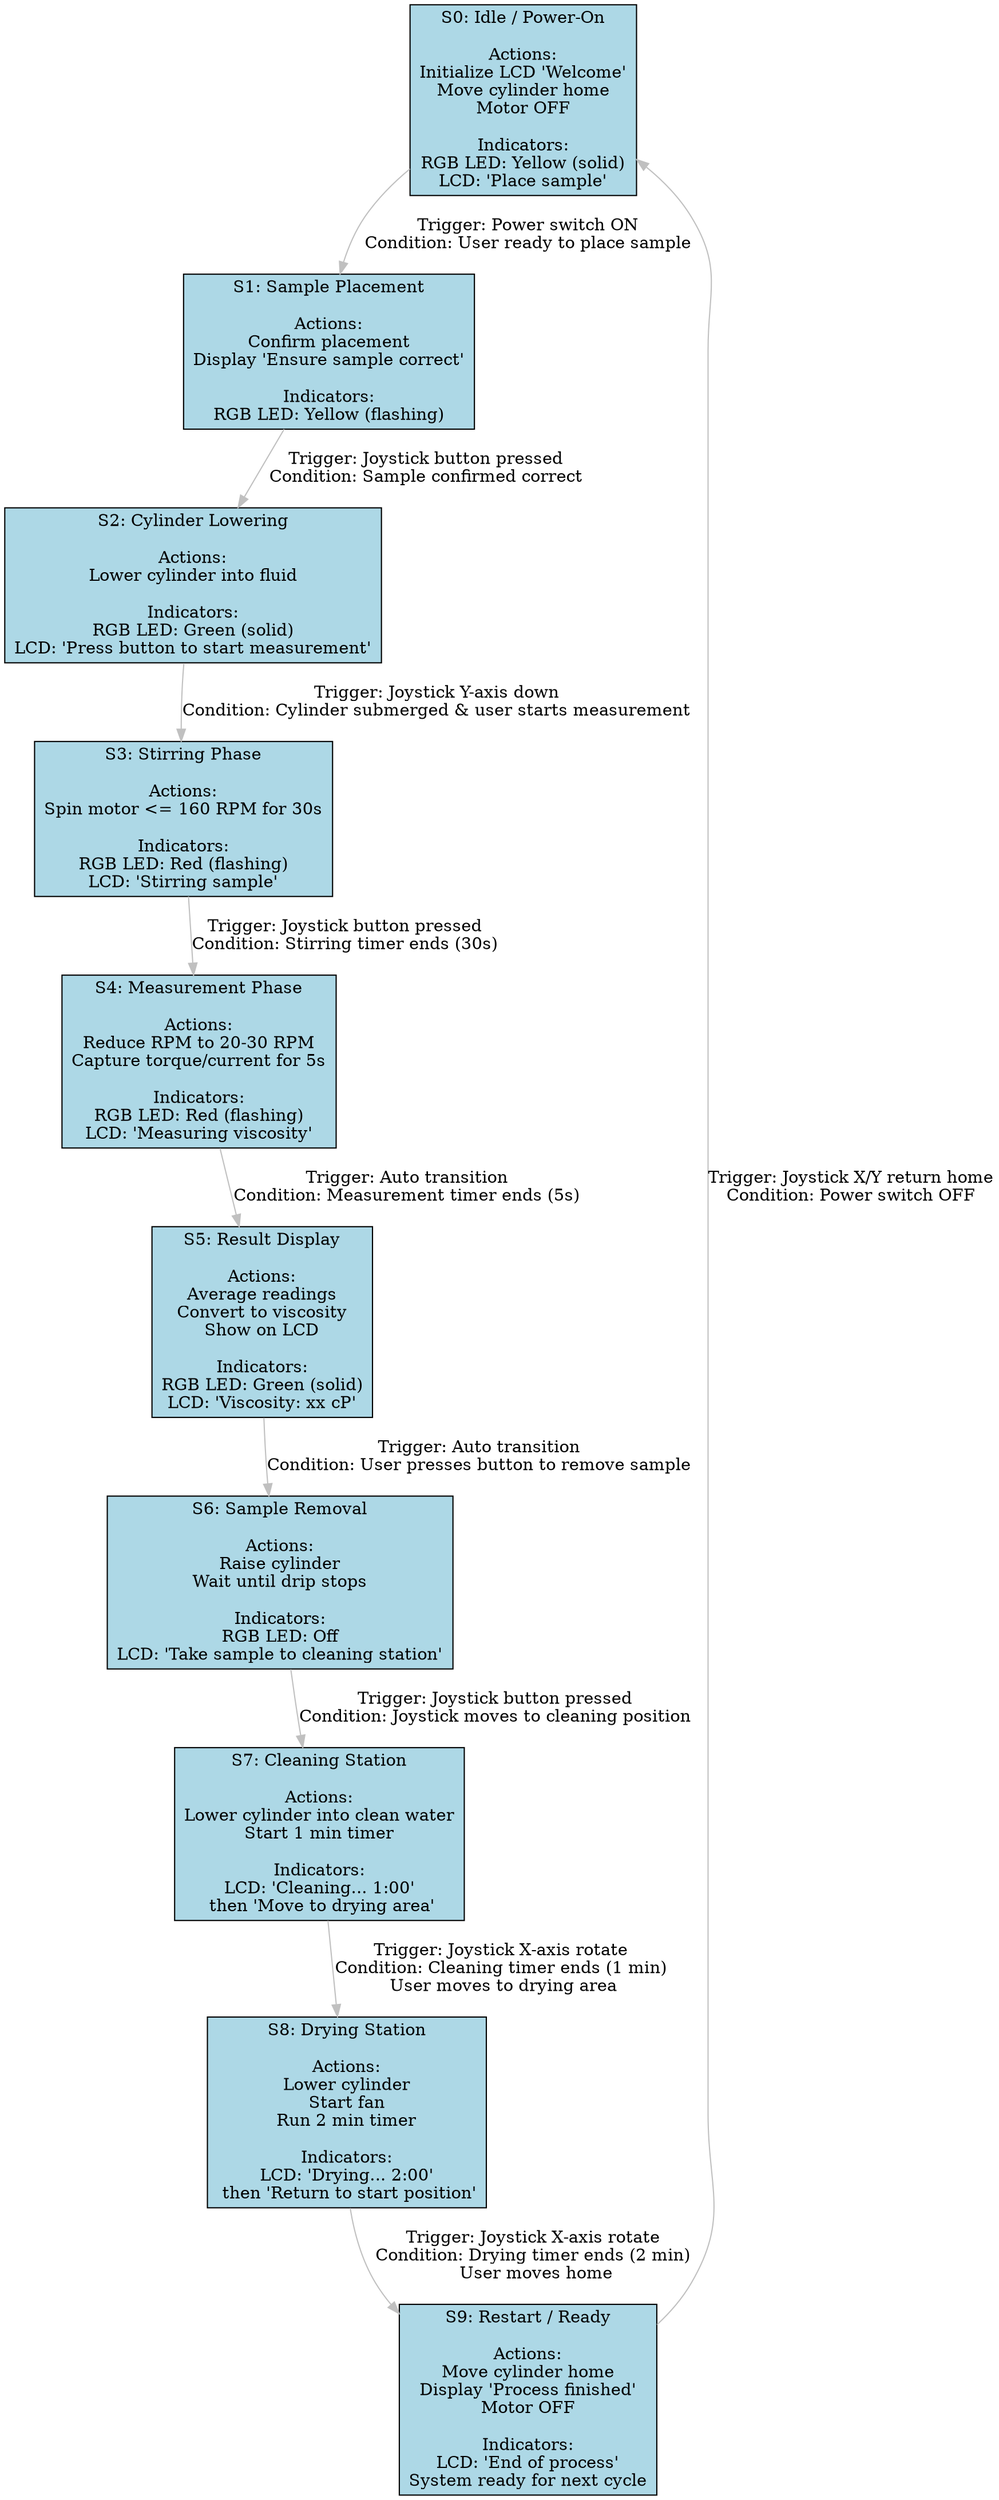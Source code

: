 digraph FSM {
    rankdir=TB;
    node [shape=box, style=filled, fillcolor=lightblue];
    edge [color=gray];

    S0 [label="S0: Idle / Power-On\n\nActions:\nInitialize LCD 'Welcome'\nMove cylinder home\nMotor OFF\n\nIndicators:\nRGB LED: Yellow (solid)\nLCD: 'Place sample'"];
    S1 [label="S1: Sample Placement\n\nActions:\nConfirm placement\nDisplay 'Ensure sample correct'\n\nIndicators:\nRGB LED: Yellow (flashing)"];
    S2 [label="S2: Cylinder Lowering\n\nActions:\nLower cylinder into fluid\n\nIndicators:\nRGB LED: Green (solid)\nLCD: 'Press button to start measurement'"];
    S3 [label="S3: Stirring Phase\n\nActions:\nSpin motor <= 160 RPM for 30s\n\nIndicators:\nRGB LED: Red (flashing)\nLCD: 'Stirring sample'"];
    S4 [label="S4: Measurement Phase\n\nActions:\nReduce RPM to 20-30 RPM\nCapture torque/current for 5s\n\nIndicators:\nRGB LED: Red (flashing)\nLCD: 'Measuring viscosity'"];
    S5 [label="S5: Result Display\n\nActions:\nAverage readings\nConvert to viscosity\nShow on LCD\n\nIndicators:\nRGB LED: Green (solid)\nLCD: 'Viscosity: xx cP'"];
    S6 [label="S6: Sample Removal\n\nActions:\nRaise cylinder\nWait until drip stops\n\nIndicators:\nRGB LED: Off\nLCD: 'Take sample to cleaning station'"];
    S7 [label="S7: Cleaning Station\n\nActions:\nLower cylinder into clean water\nStart 1 min timer\n\nIndicators:\nLCD: 'Cleaning... 1:00'\n then 'Move to drying area'"];
    S8 [label="S8: Drying Station\n\nActions:\nLower cylinder\nStart fan\nRun 2 min timer\n\nIndicators:\nLCD: 'Drying... 2:00'\n then 'Return to start position'"];
    S9 [label="S9: Restart / Ready\n\nActions:\nMove cylinder home\nDisplay 'Process finished'\nMotor OFF\n\nIndicators:\nLCD: 'End of process'\nSystem ready for next cycle"];

    S0 -> S1 [label="Trigger: Power switch ON\nCondition: User ready to place sample"];
    S1 -> S2 [label="Trigger: Joystick button pressed\nCondition: Sample confirmed correct"];
    S2 -> S3 [label="Trigger: Joystick Y-axis down\nCondition: Cylinder submerged & user starts measurement"];
    S3 -> S4 [label="Trigger: Joystick button pressed\nCondition: Stirring timer ends (30s)"];
    S4 -> S5 [label="Trigger: Auto transition\nCondition: Measurement timer ends (5s)"];
    S5 -> S6 [label="Trigger: Auto transition\nCondition: User presses button to remove sample"];
    S6 -> S7 [label="Trigger: Joystick button pressed\nCondition: Joystick moves to cleaning position"];
    S7 -> S8 [label="Trigger: Joystick X-axis rotate\nCondition: Cleaning timer ends (1 min)\n User moves to drying area"];
    S8 -> S9 [label="Trigger: Joystick X-axis rotate\nCondition: Drying timer ends (2 min)\n User moves home"];
    S9 -> S0 [label="Trigger: Joystick X/Y return home\nCondition: Power switch OFF"];
}